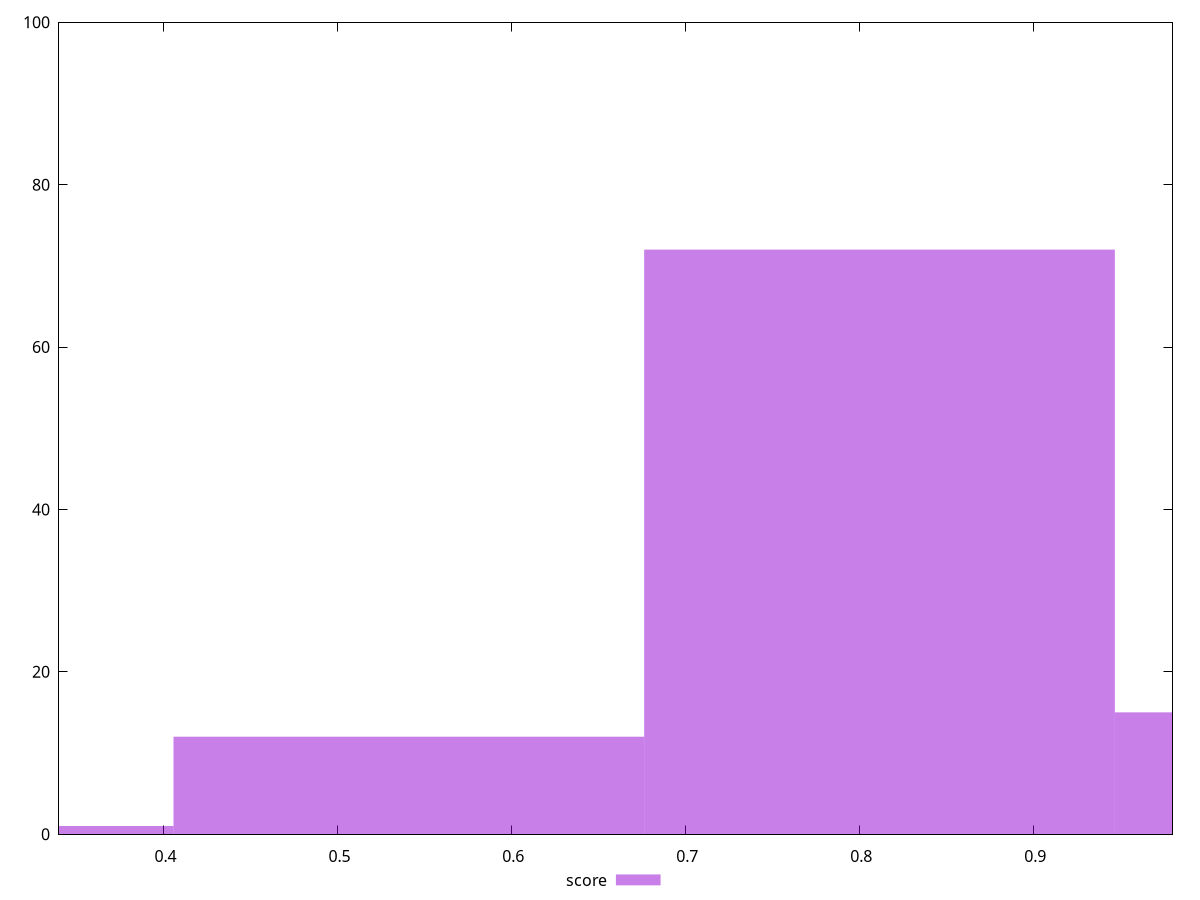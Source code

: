 reset

$score <<EOF
0.5410704935408983 12
0.27053524677044916 1
0.8116057403113475 72
1.0821409870817966 15
EOF

set key outside below
set boxwidth 0.27053524677044916
set xrange [0.34:0.98]
set yrange [0:100]
set trange [0:100]
set style fill transparent solid 0.5 noborder
set terminal svg size 640, 490 enhanced background rgb 'white'
set output "report_00017_2021-02-10T15-08-03.406Z/total-blocking-time/samples/pages/score/histogram.svg"

plot $score title "score" with boxes

reset
